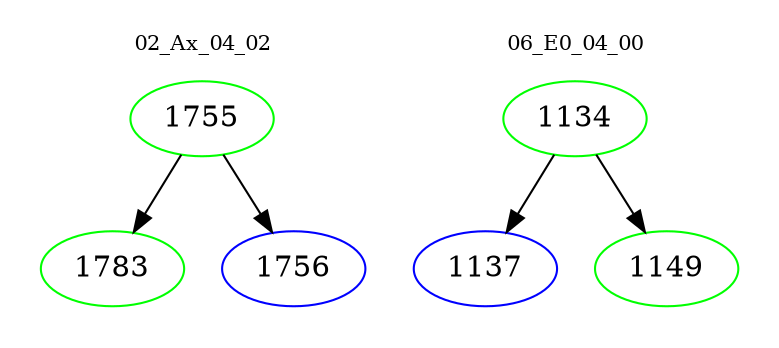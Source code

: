 digraph{
subgraph cluster_0 {
color = white
label = "02_Ax_04_02";
fontsize=10;
T0_1755 [label="1755", color="green"]
T0_1755 -> T0_1783 [color="black"]
T0_1783 [label="1783", color="green"]
T0_1755 -> T0_1756 [color="black"]
T0_1756 [label="1756", color="blue"]
}
subgraph cluster_1 {
color = white
label = "06_E0_04_00";
fontsize=10;
T1_1134 [label="1134", color="green"]
T1_1134 -> T1_1137 [color="black"]
T1_1137 [label="1137", color="blue"]
T1_1134 -> T1_1149 [color="black"]
T1_1149 [label="1149", color="green"]
}
}

